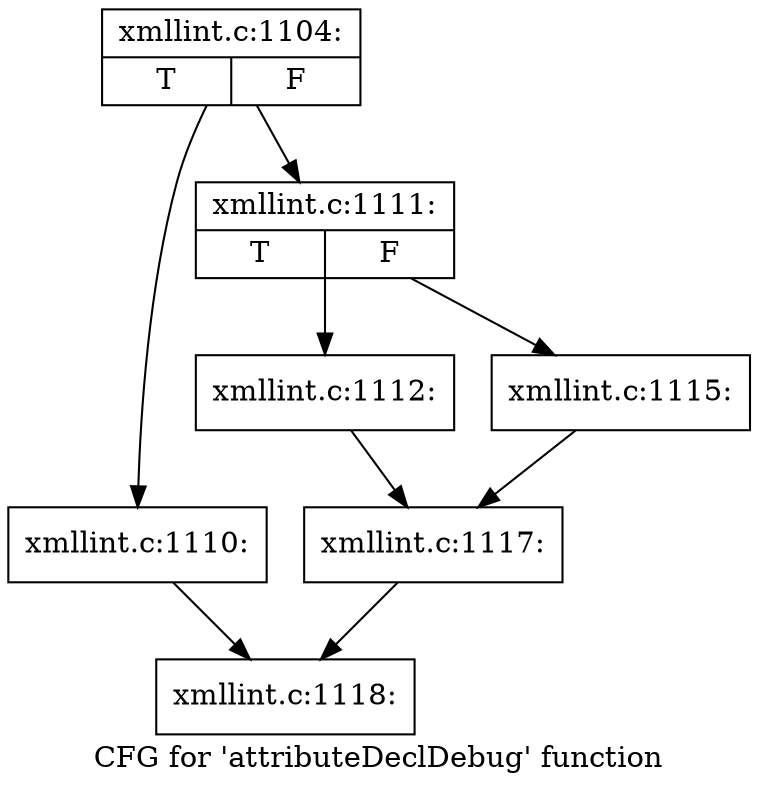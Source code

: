 digraph "CFG for 'attributeDeclDebug' function" {
	label="CFG for 'attributeDeclDebug' function";

	Node0x4fc1a40 [shape=record,label="{xmllint.c:1104:|{<s0>T|<s1>F}}"];
	Node0x4fc1a40 -> Node0x4fc4cc0;
	Node0x4fc1a40 -> Node0x4fc4d10;
	Node0x4fc4cc0 [shape=record,label="{xmllint.c:1110:}"];
	Node0x4fc4cc0 -> Node0x4fc3490;
	Node0x4fc4d10 [shape=record,label="{xmllint.c:1111:|{<s0>T|<s1>F}}"];
	Node0x4fc4d10 -> Node0x4fc5030;
	Node0x4fc4d10 -> Node0x4fc50d0;
	Node0x4fc5030 [shape=record,label="{xmllint.c:1112:}"];
	Node0x4fc5030 -> Node0x4fc5080;
	Node0x4fc50d0 [shape=record,label="{xmllint.c:1115:}"];
	Node0x4fc50d0 -> Node0x4fc5080;
	Node0x4fc5080 [shape=record,label="{xmllint.c:1117:}"];
	Node0x4fc5080 -> Node0x4fc3490;
	Node0x4fc3490 [shape=record,label="{xmllint.c:1118:}"];
}
